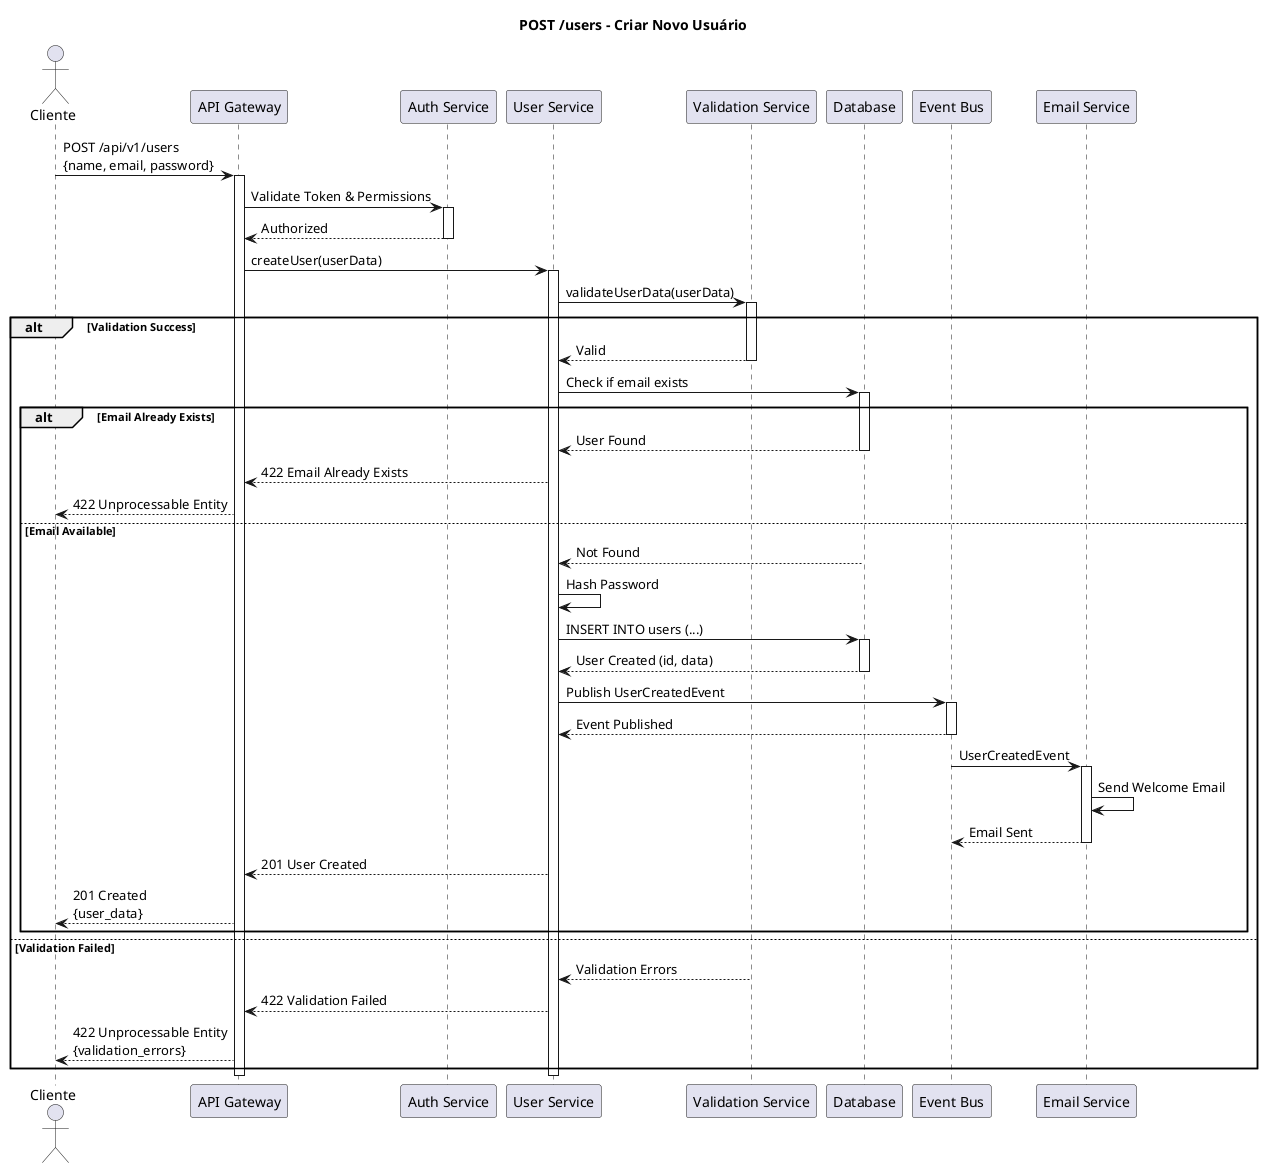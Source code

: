 @startuml
title POST /users - Criar Novo Usuário

actor Cliente as client
participant "API Gateway" as gateway
participant "Auth Service" as auth
participant "User Service" as user_service
participant "Validation Service" as validation
participant "Database" as db
participant "Event Bus" as event
participant "Email Service" as email

client -> gateway: POST /api/v1/users\n{name, email, password}
activate gateway

gateway -> auth: Validate Token & Permissions
activate auth
auth --> gateway: Authorized
deactivate auth

gateway -> user_service: createUser(userData)
activate user_service

user_service -> validation: validateUserData(userData)
activate validation

alt Validation Success
    validation --> user_service: Valid
    deactivate validation
    
    user_service -> db: Check if email exists
    activate db
    
    alt Email Already Exists
        db --> user_service: User Found
        deactivate db
        user_service --> gateway: 422 Email Already Exists
        gateway --> client: 422 Unprocessable Entity
    else Email Available
        db --> user_service: Not Found
        deactivate db
        
        user_service -> user_service: Hash Password
        
        user_service -> db: INSERT INTO users (...)
        activate db
        db --> user_service: User Created (id, data)
        deactivate db
        
        user_service -> event: Publish UserCreatedEvent
        activate event
        event --> user_service: Event Published
        deactivate event
        
        event -> email: UserCreatedEvent
        activate email
        email -> email: Send Welcome Email
        email --> event: Email Sent
        deactivate email
        
        user_service --> gateway: 201 User Created
        gateway --> client: 201 Created\n{user_data}
    end
    
else Validation Failed
    validation --> user_service: Validation Errors
    deactivate validation
    user_service --> gateway: 422 Validation Failed
    gateway --> client: 422 Unprocessable Entity\n{validation_errors}
end

deactivate user_service
deactivate gateway

@enduml

